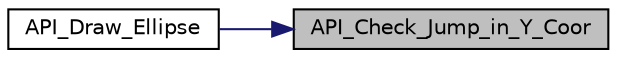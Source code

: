digraph "API_Check_Jump_in_Y_Coor"
{
 // LATEX_PDF_SIZE
  edge [fontname="Helvetica",fontsize="10",labelfontname="Helvetica",labelfontsize="10"];
  node [fontname="Helvetica",fontsize="10",shape=record];
  rankdir="RL";
  Node1 [label="API_Check_Jump_in_Y_Coor",height=0.2,width=0.4,color="black", fillcolor="grey75", style="filled", fontcolor="black",tooltip=" "];
  Node1 -> Node2 [dir="back",color="midnightblue",fontsize="10",style="solid"];
  Node2 [label="API_Draw_Ellipse",height=0.2,width=0.4,color="black", fillcolor="white", style="filled",URL="$ellipse_8h.html#a2c22d369b239025f9ca327663ec3a86a",tooltip="This function is used for drawing an ellipse on the VGA screen."];
}
